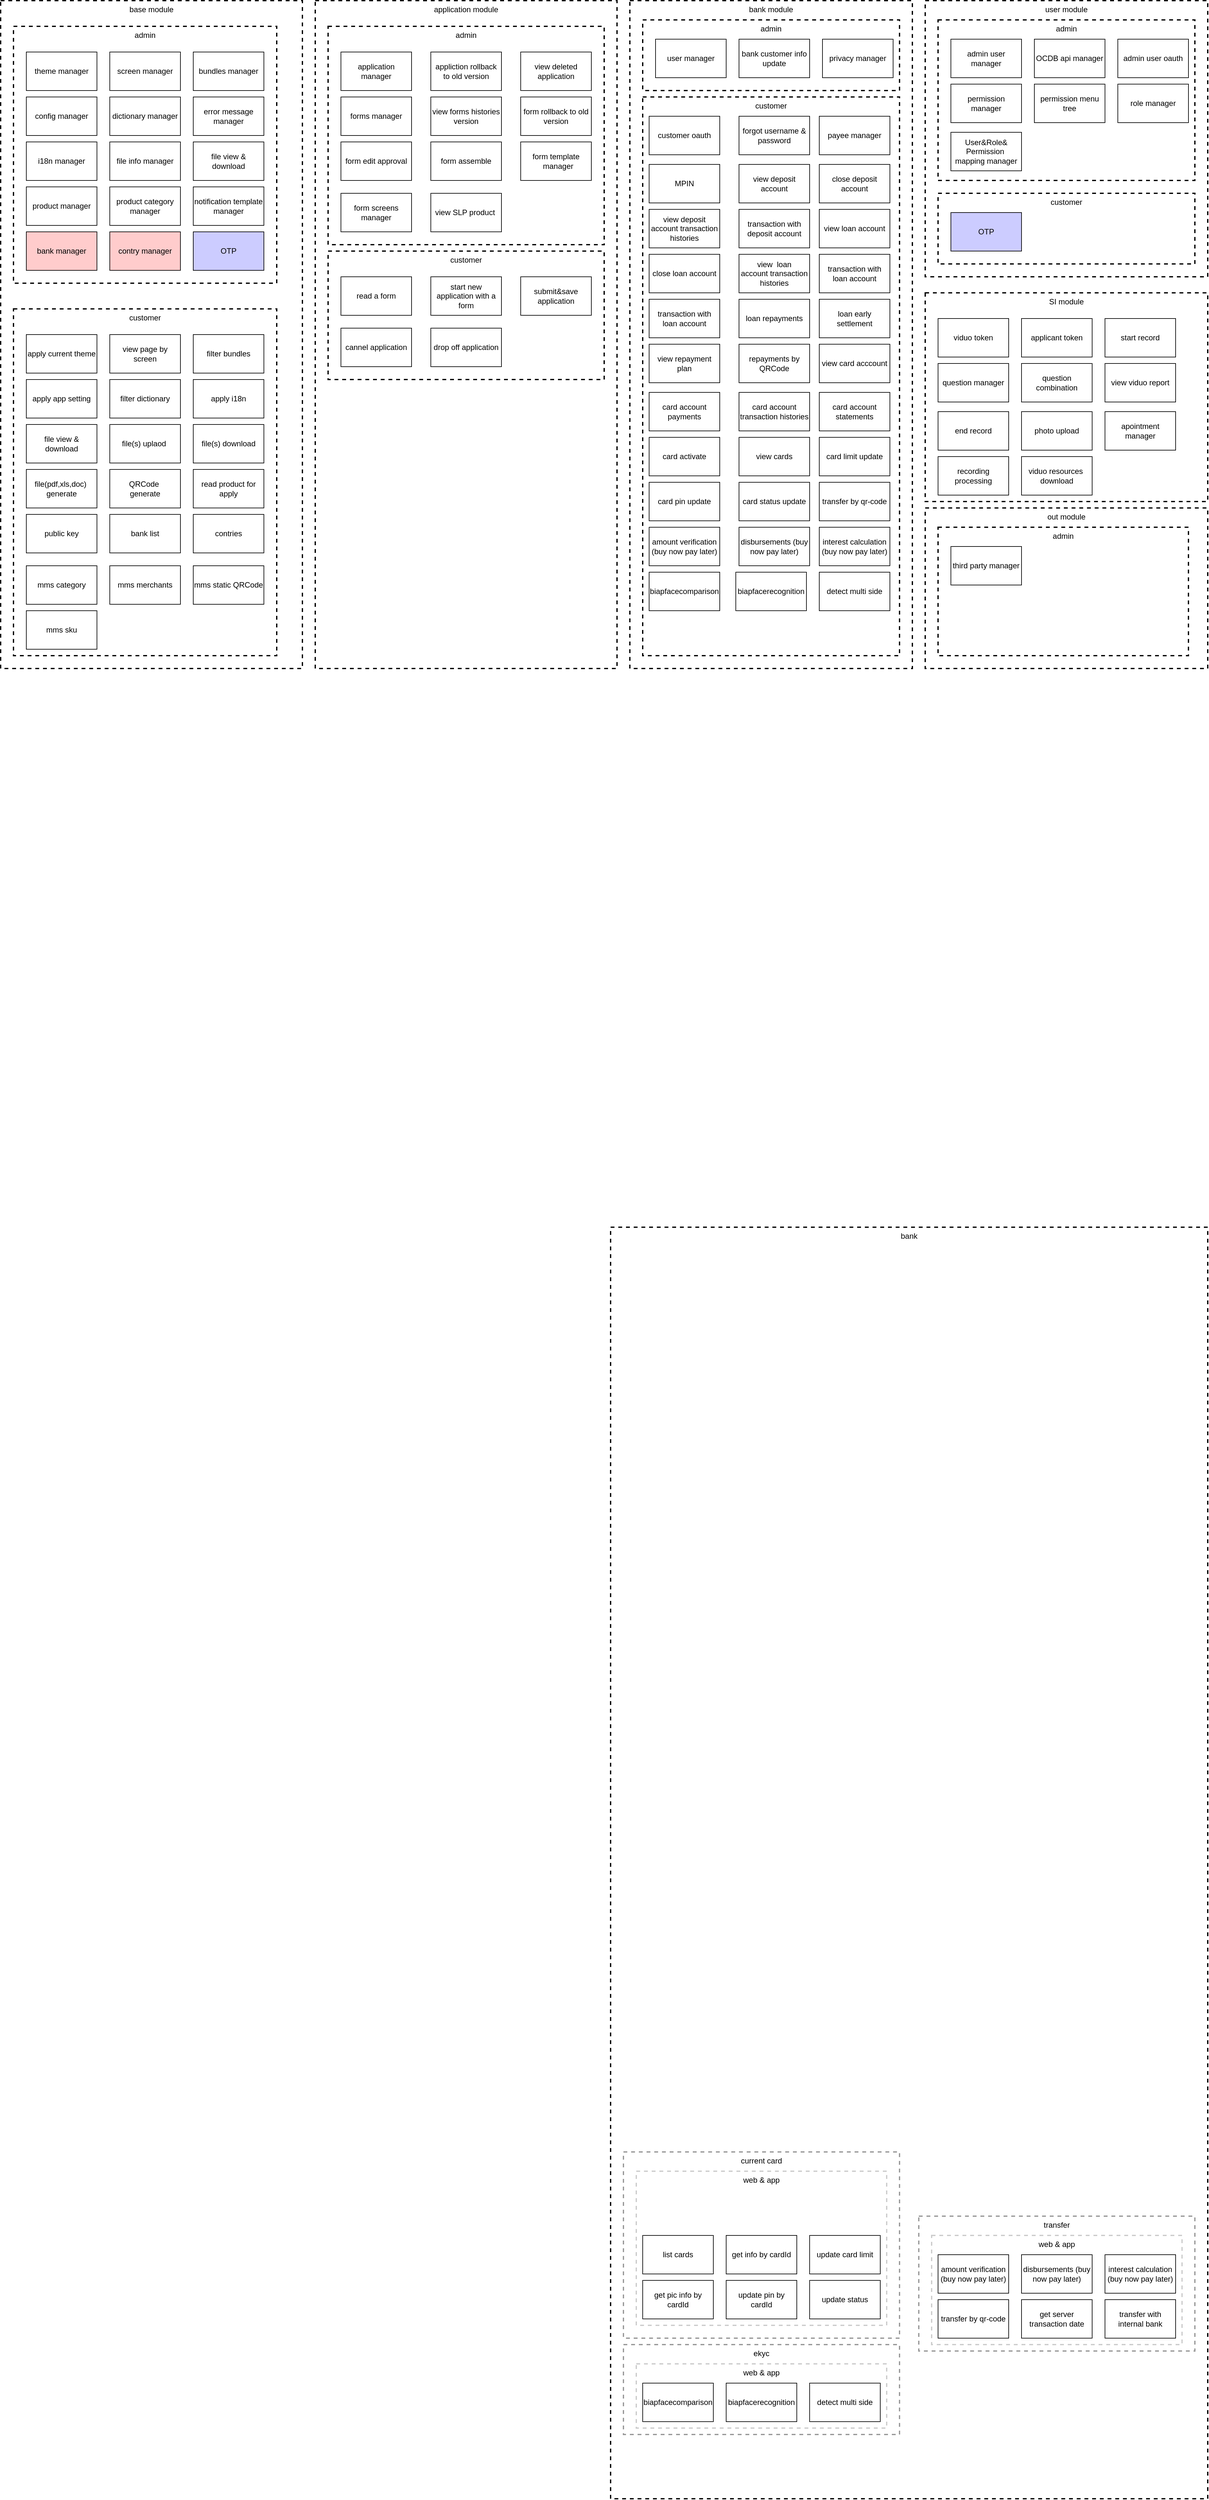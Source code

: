 <mxfile version="20.4.2" type="github">
  <diagram id="OInQUNuNO3AYRQuPPQoJ" name="第 1 页">
    <mxGraphModel dx="1793" dy="1853" grid="1" gridSize="10" guides="1" tooltips="1" connect="1" arrows="1" fold="1" page="1" pageScale="1" pageWidth="1100" pageHeight="850" math="0" shadow="0">
      <root>
        <mxCell id="0" />
        <mxCell id="1" parent="0" />
        <mxCell id="O0PW9jx7jIYoNXfm1WO1-255" value="&lt;span style=&quot;font-weight: 400;&quot;&gt;bank&lt;br&gt;&lt;/span&gt;" style="rounded=0;whiteSpace=wrap;html=1;dashed=1;strokeWidth=2;fillColor=none;verticalAlign=top;fontStyle=1" parent="1" vertex="1">
          <mxGeometry x="990" y="1080" width="930" height="1980" as="geometry" />
        </mxCell>
        <mxCell id="O0PW9jx7jIYoNXfm1WO1-474" value="&lt;span style=&quot;font-weight: 400;&quot;&gt;ekyc&lt;/span&gt;" style="rounded=0;whiteSpace=wrap;html=1;dashed=1;strokeWidth=2;fillColor=none;verticalAlign=top;fontStyle=1;opacity=40;" parent="1" vertex="1">
          <mxGeometry x="1010" y="2820" width="430" height="140" as="geometry" />
        </mxCell>
        <mxCell id="O0PW9jx7jIYoNXfm1WO1-475" value="&lt;span style=&quot;font-weight: 400;&quot;&gt;web &amp;amp; app&lt;/span&gt;" style="rounded=0;whiteSpace=wrap;html=1;dashed=1;strokeWidth=2;fillColor=none;verticalAlign=top;fontStyle=1;opacity=20;" parent="1" vertex="1">
          <mxGeometry x="1030" y="2850" width="390" height="100" as="geometry" />
        </mxCell>
        <mxCell id="O0PW9jx7jIYoNXfm1WO1-476" value="biapfacecomparison" style="rounded=0;whiteSpace=wrap;html=1;fontColor=#000000;fillColor=none;" parent="1" vertex="1">
          <mxGeometry x="1040" y="2880" width="110" height="60" as="geometry" />
        </mxCell>
        <mxCell id="O0PW9jx7jIYoNXfm1WO1-477" value="biapfacerecognition" style="rounded=0;whiteSpace=wrap;html=1;fontColor=#000000;fillColor=none;" parent="1" vertex="1">
          <mxGeometry x="1170" y="2880" width="110" height="60" as="geometry" />
        </mxCell>
        <mxCell id="O0PW9jx7jIYoNXfm1WO1-478" value="detect multi side" style="rounded=0;whiteSpace=wrap;html=1;fontColor=#000000;fillColor=none;" parent="1" vertex="1">
          <mxGeometry x="1300" y="2880" width="110" height="60" as="geometry" />
        </mxCell>
        <mxCell id="O0PW9jx7jIYoNXfm1WO1-481" value="&lt;span style=&quot;font-weight: 400;&quot;&gt;transfer&lt;/span&gt;" style="rounded=0;whiteSpace=wrap;html=1;dashed=1;strokeWidth=2;fillColor=none;verticalAlign=top;fontStyle=1;opacity=40;" parent="1" vertex="1">
          <mxGeometry x="1470" y="2620" width="430" height="210" as="geometry" />
        </mxCell>
        <mxCell id="O0PW9jx7jIYoNXfm1WO1-482" value="&lt;span style=&quot;font-weight: 400;&quot;&gt;web &amp;amp; app&lt;/span&gt;" style="rounded=0;whiteSpace=wrap;html=1;dashed=1;strokeWidth=2;fillColor=none;verticalAlign=top;fontStyle=1;opacity=20;" parent="1" vertex="1">
          <mxGeometry x="1490" y="2650" width="390" height="170" as="geometry" />
        </mxCell>
        <mxCell id="O0PW9jx7jIYoNXfm1WO1-483" value="amount verification (buy now pay later)" style="rounded=0;whiteSpace=wrap;html=1;fontColor=#000000;fillColor=none;" parent="1" vertex="1">
          <mxGeometry x="1500" y="2680" width="110" height="60" as="geometry" />
        </mxCell>
        <mxCell id="O0PW9jx7jIYoNXfm1WO1-484" value="disbursements (buy now pay later)" style="rounded=0;whiteSpace=wrap;html=1;fontColor=#000000;fillColor=none;" parent="1" vertex="1">
          <mxGeometry x="1630" y="2680" width="110" height="60" as="geometry" />
        </mxCell>
        <mxCell id="O0PW9jx7jIYoNXfm1WO1-485" value="interest calculation (buy now pay later)" style="rounded=0;whiteSpace=wrap;html=1;fontColor=#000000;fillColor=none;" parent="1" vertex="1">
          <mxGeometry x="1760" y="2680" width="110" height="60" as="geometry" />
        </mxCell>
        <mxCell id="O0PW9jx7jIYoNXfm1WO1-486" value="transfer by qr-code" style="rounded=0;whiteSpace=wrap;html=1;fontColor=#000000;fillColor=none;" parent="1" vertex="1">
          <mxGeometry x="1500" y="2750" width="110" height="60" as="geometry" />
        </mxCell>
        <mxCell id="O0PW9jx7jIYoNXfm1WO1-487" value="get server transaction date" style="rounded=0;whiteSpace=wrap;html=1;fontColor=#000000;fillColor=none;" parent="1" vertex="1">
          <mxGeometry x="1630" y="2750" width="110" height="60" as="geometry" />
        </mxCell>
        <mxCell id="O0PW9jx7jIYoNXfm1WO1-488" value="transfer with internal bank" style="rounded=0;whiteSpace=wrap;html=1;fontColor=#000000;fillColor=none;" parent="1" vertex="1">
          <mxGeometry x="1760" y="2750" width="110" height="60" as="geometry" />
        </mxCell>
        <mxCell id="O0PW9jx7jIYoNXfm1WO1-499" value="&lt;span style=&quot;font-weight: 400;&quot;&gt;current card&lt;/span&gt;" style="rounded=0;whiteSpace=wrap;html=1;dashed=1;strokeWidth=2;fillColor=none;verticalAlign=top;fontStyle=1;opacity=40;" parent="1" vertex="1">
          <mxGeometry x="1010" y="2520" width="430" height="290" as="geometry" />
        </mxCell>
        <mxCell id="O0PW9jx7jIYoNXfm1WO1-500" value="&lt;span style=&quot;font-weight: 400;&quot;&gt;web &amp;amp; app&lt;/span&gt;" style="rounded=0;whiteSpace=wrap;html=1;dashed=1;strokeWidth=2;fillColor=none;verticalAlign=top;fontStyle=1;opacity=20;" parent="1" vertex="1">
          <mxGeometry x="1030" y="2550" width="390" height="240" as="geometry" />
        </mxCell>
        <mxCell id="O0PW9jx7jIYoNXfm1WO1-504" value="list cards" style="rounded=0;whiteSpace=wrap;html=1;fontColor=#000000;fillColor=none;" parent="1" vertex="1">
          <mxGeometry x="1040" y="2650" width="110" height="60" as="geometry" />
        </mxCell>
        <mxCell id="O0PW9jx7jIYoNXfm1WO1-505" value="get info by cardId" style="rounded=0;whiteSpace=wrap;html=1;fontColor=#000000;fillColor=none;" parent="1" vertex="1">
          <mxGeometry x="1170" y="2650" width="110" height="60" as="geometry" />
        </mxCell>
        <mxCell id="O0PW9jx7jIYoNXfm1WO1-506" value="update card limit" style="rounded=0;whiteSpace=wrap;html=1;fontColor=#000000;fillColor=none;" parent="1" vertex="1">
          <mxGeometry x="1300" y="2650" width="110" height="60" as="geometry" />
        </mxCell>
        <mxCell id="O0PW9jx7jIYoNXfm1WO1-507" value="get pic info by cardId" style="rounded=0;whiteSpace=wrap;html=1;fontColor=#000000;fillColor=none;" parent="1" vertex="1">
          <mxGeometry x="1040" y="2720" width="110" height="60" as="geometry" />
        </mxCell>
        <mxCell id="O0PW9jx7jIYoNXfm1WO1-508" value="update pin by cardId" style="rounded=0;whiteSpace=wrap;html=1;fontColor=#000000;fillColor=none;" parent="1" vertex="1">
          <mxGeometry x="1170" y="2720" width="110" height="60" as="geometry" />
        </mxCell>
        <mxCell id="O0PW9jx7jIYoNXfm1WO1-509" value="update status" style="rounded=0;whiteSpace=wrap;html=1;fontColor=#000000;fillColor=none;" parent="1" vertex="1">
          <mxGeometry x="1300" y="2720" width="110" height="60" as="geometry" />
        </mxCell>
        <mxCell id="ppl4AUfpNEPx4JlbEjYc-67" value="&lt;span style=&quot;font-weight: 400;&quot;&gt;application&amp;nbsp;module&lt;/span&gt;" style="rounded=0;whiteSpace=wrap;html=1;dashed=1;strokeWidth=2;fillColor=none;verticalAlign=top;fontStyle=1" parent="1" vertex="1">
          <mxGeometry x="530" y="-830" width="470" height="1040" as="geometry" />
        </mxCell>
        <mxCell id="ppl4AUfpNEPx4JlbEjYc-68" value="&lt;span style=&quot;font-weight: 400;&quot;&gt;admin&lt;/span&gt;" style="rounded=0;whiteSpace=wrap;html=1;dashed=1;strokeWidth=2;fillColor=none;verticalAlign=top;fontStyle=1" parent="1" vertex="1">
          <mxGeometry x="550" y="-790" width="430" height="340" as="geometry" />
        </mxCell>
        <mxCell id="ppl4AUfpNEPx4JlbEjYc-69" value="&lt;span style=&quot;font-weight: 400;&quot;&gt;customer&lt;/span&gt;" style="rounded=0;whiteSpace=wrap;html=1;dashed=1;strokeWidth=2;fillColor=none;verticalAlign=top;fontStyle=1" parent="1" vertex="1">
          <mxGeometry x="550" y="-440" width="430" height="200" as="geometry" />
        </mxCell>
        <mxCell id="ppl4AUfpNEPx4JlbEjYc-70" value="application manager" style="rounded=0;whiteSpace=wrap;html=1;fontColor=#000000;fillColor=none;" parent="1" vertex="1">
          <mxGeometry x="570" y="-750" width="110" height="60" as="geometry" />
        </mxCell>
        <mxCell id="ppl4AUfpNEPx4JlbEjYc-71" value="appliction rollback to old version" style="rounded=0;whiteSpace=wrap;html=1;fontColor=#000000;fillColor=none;" parent="1" vertex="1">
          <mxGeometry x="710" y="-750" width="110" height="60" as="geometry" />
        </mxCell>
        <mxCell id="ppl4AUfpNEPx4JlbEjYc-72" value="view deleted application" style="rounded=0;whiteSpace=wrap;html=1;fontColor=#000000;fillColor=none;" parent="1" vertex="1">
          <mxGeometry x="850" y="-750" width="110" height="60" as="geometry" />
        </mxCell>
        <mxCell id="mvXVn2V-p39kU3JAdQ17-1" value="start new application with a form" style="rounded=0;whiteSpace=wrap;html=1;fontColor=#000000;fillColor=none;" parent="1" vertex="1">
          <mxGeometry x="710" y="-400" width="110" height="60" as="geometry" />
        </mxCell>
        <mxCell id="mvXVn2V-p39kU3JAdQ17-2" value="drop off application" style="rounded=0;whiteSpace=wrap;html=1;fontColor=#000000;fillColor=none;" parent="1" vertex="1">
          <mxGeometry x="710" y="-320" width="110" height="60" as="geometry" />
        </mxCell>
        <mxCell id="mvXVn2V-p39kU3JAdQ17-3" value="cannel application" style="rounded=0;whiteSpace=wrap;html=1;fontColor=#000000;fillColor=none;" parent="1" vertex="1">
          <mxGeometry x="570" y="-320" width="110" height="60" as="geometry" />
        </mxCell>
        <mxCell id="mvXVn2V-p39kU3JAdQ17-6" value="submit&amp;amp;save application" style="rounded=0;whiteSpace=wrap;html=1;fontColor=#000000;fillColor=none;" parent="1" vertex="1">
          <mxGeometry x="850" y="-400" width="110" height="60" as="geometry" />
        </mxCell>
        <mxCell id="mvXVn2V-p39kU3JAdQ17-7" value="forms manager" style="rounded=0;whiteSpace=wrap;html=1;fontColor=#000000;fillColor=none;" parent="1" vertex="1">
          <mxGeometry x="570" y="-680" width="110" height="60" as="geometry" />
        </mxCell>
        <mxCell id="mvXVn2V-p39kU3JAdQ17-8" value="view forms histories version" style="rounded=0;whiteSpace=wrap;html=1;fontColor=#000000;fillColor=none;" parent="1" vertex="1">
          <mxGeometry x="710" y="-680" width="110" height="60" as="geometry" />
        </mxCell>
        <mxCell id="mvXVn2V-p39kU3JAdQ17-9" value="form assemble" style="rounded=0;whiteSpace=wrap;html=1;fontColor=#000000;fillColor=none;" parent="1" vertex="1">
          <mxGeometry x="710" y="-610" width="110" height="60" as="geometry" />
        </mxCell>
        <mxCell id="mvXVn2V-p39kU3JAdQ17-10" value="form e&lt;span style=&quot;background-color: initial;&quot;&gt;dit approval&lt;br&gt;&lt;/span&gt;" style="rounded=0;whiteSpace=wrap;html=1;fontColor=#000000;fillColor=none;" parent="1" vertex="1">
          <mxGeometry x="570" y="-610" width="110" height="60" as="geometry" />
        </mxCell>
        <mxCell id="mvXVn2V-p39kU3JAdQ17-11" value="form rollback to old version" style="rounded=0;whiteSpace=wrap;html=1;fontColor=#000000;fillColor=none;" parent="1" vertex="1">
          <mxGeometry x="850" y="-680" width="110" height="60" as="geometry" />
        </mxCell>
        <mxCell id="mvXVn2V-p39kU3JAdQ17-12" value="form template&lt;br&gt;&amp;nbsp; manager" style="rounded=0;whiteSpace=wrap;html=1;fontColor=#000000;fillColor=none;" parent="1" vertex="1">
          <mxGeometry x="850" y="-610" width="110" height="60" as="geometry" />
        </mxCell>
        <mxCell id="mvXVn2V-p39kU3JAdQ17-13" value="form screens manager" style="rounded=0;whiteSpace=wrap;html=1;fontColor=#000000;fillColor=none;" parent="1" vertex="1">
          <mxGeometry x="570" y="-530" width="110" height="60" as="geometry" />
        </mxCell>
        <mxCell id="mvXVn2V-p39kU3JAdQ17-14" value="view SLP product&amp;nbsp;" style="rounded=0;whiteSpace=wrap;html=1;fontColor=#000000;fillColor=none;" parent="1" vertex="1">
          <mxGeometry x="710" y="-530" width="110" height="60" as="geometry" />
        </mxCell>
        <mxCell id="mvXVn2V-p39kU3JAdQ17-15" value="read a form" style="rounded=0;whiteSpace=wrap;html=1;fontColor=#000000;fillColor=none;" parent="1" vertex="1">
          <mxGeometry x="570" y="-400" width="110" height="60" as="geometry" />
        </mxCell>
        <mxCell id="mvXVn2V-p39kU3JAdQ17-17" value="&lt;span style=&quot;font-weight: 400;&quot;&gt;base module&lt;/span&gt;" style="rounded=0;whiteSpace=wrap;html=1;dashed=1;strokeWidth=2;fillColor=none;verticalAlign=top;fontStyle=1" parent="1" vertex="1">
          <mxGeometry x="40" y="-830" width="470" height="1040" as="geometry" />
        </mxCell>
        <mxCell id="mvXVn2V-p39kU3JAdQ17-18" value="&lt;span style=&quot;font-weight: 400;&quot;&gt;admin&lt;/span&gt;" style="rounded=0;whiteSpace=wrap;html=1;dashed=1;strokeWidth=2;fillColor=none;verticalAlign=top;fontStyle=1" parent="1" vertex="1">
          <mxGeometry x="60" y="-790" width="410" height="400" as="geometry" />
        </mxCell>
        <mxCell id="mvXVn2V-p39kU3JAdQ17-24" value="&lt;span style=&quot;font-weight: 400;&quot;&gt;customer&lt;/span&gt;" style="rounded=0;whiteSpace=wrap;html=1;dashed=1;strokeWidth=2;fillColor=none;verticalAlign=top;fontStyle=1" parent="1" vertex="1">
          <mxGeometry x="60" y="-350" width="410" height="540" as="geometry" />
        </mxCell>
        <mxCell id="mvXVn2V-p39kU3JAdQ17-20" value="mms category" style="rounded=0;whiteSpace=wrap;html=1;fontColor=#000000;fillColor=none;" parent="1" vertex="1">
          <mxGeometry x="80" y="50" width="110" height="60" as="geometry" />
        </mxCell>
        <mxCell id="mvXVn2V-p39kU3JAdQ17-21" value="mms&amp;nbsp;merchants" style="rounded=0;whiteSpace=wrap;html=1;fontColor=#000000;fillColor=none;" parent="1" vertex="1">
          <mxGeometry x="210" y="50" width="110" height="60" as="geometry" />
        </mxCell>
        <mxCell id="mvXVn2V-p39kU3JAdQ17-22" value="mms&amp;nbsp;static QRCode" style="rounded=0;whiteSpace=wrap;html=1;fontColor=#000000;fillColor=none;" parent="1" vertex="1">
          <mxGeometry x="340" y="50" width="110" height="60" as="geometry" />
        </mxCell>
        <mxCell id="mvXVn2V-p39kU3JAdQ17-23" value="mms&amp;nbsp;sku" style="rounded=0;whiteSpace=wrap;html=1;fontColor=#000000;fillColor=none;" parent="1" vertex="1">
          <mxGeometry x="80" y="120" width="110" height="60" as="geometry" />
        </mxCell>
        <mxCell id="mvXVn2V-p39kU3JAdQ17-26" value="theme manager" style="rounded=0;whiteSpace=wrap;html=1;fontColor=#000000;fillColor=none;" parent="1" vertex="1">
          <mxGeometry x="80" y="-750" width="110" height="60" as="geometry" />
        </mxCell>
        <mxCell id="mvXVn2V-p39kU3JAdQ17-27" value="screen manager" style="rounded=0;whiteSpace=wrap;html=1;fontColor=#000000;fillColor=none;" parent="1" vertex="1">
          <mxGeometry x="210" y="-750" width="110" height="60" as="geometry" />
        </mxCell>
        <mxCell id="mvXVn2V-p39kU3JAdQ17-28" value="bundles&amp;nbsp;manager" style="rounded=0;whiteSpace=wrap;html=1;fontColor=#000000;fillColor=none;" parent="1" vertex="1">
          <mxGeometry x="340" y="-750" width="110" height="60" as="geometry" />
        </mxCell>
        <mxCell id="mvXVn2V-p39kU3JAdQ17-29" value="error message manager" style="rounded=0;whiteSpace=wrap;html=1;fontColor=#000000;fillColor=none;" parent="1" vertex="1">
          <mxGeometry x="340" y="-680" width="110" height="60" as="geometry" />
        </mxCell>
        <mxCell id="mvXVn2V-p39kU3JAdQ17-30" value="config manager" style="rounded=0;whiteSpace=wrap;html=1;fontColor=#000000;fillColor=none;" parent="1" vertex="1">
          <mxGeometry x="80" y="-680" width="110" height="60" as="geometry" />
        </mxCell>
        <mxCell id="mvXVn2V-p39kU3JAdQ17-31" value="dictionary manager" style="rounded=0;whiteSpace=wrap;html=1;fontColor=#000000;fillColor=none;" parent="1" vertex="1">
          <mxGeometry x="210" y="-680" width="110" height="60" as="geometry" />
        </mxCell>
        <mxCell id="mvXVn2V-p39kU3JAdQ17-32" value="i18n manager" style="rounded=0;whiteSpace=wrap;html=1;fontColor=#000000;fillColor=none;" parent="1" vertex="1">
          <mxGeometry x="80" y="-610" width="110" height="60" as="geometry" />
        </mxCell>
        <mxCell id="mvXVn2V-p39kU3JAdQ17-33" value="file&amp;nbsp;info manager" style="rounded=0;whiteSpace=wrap;html=1;fontColor=#000000;fillColor=none;" parent="1" vertex="1">
          <mxGeometry x="210" y="-610" width="110" height="60" as="geometry" />
        </mxCell>
        <mxCell id="mvXVn2V-p39kU3JAdQ17-34" value="file view &amp;amp; download" style="rounded=0;whiteSpace=wrap;html=1;fontColor=#000000;fillColor=none;" parent="1" vertex="1">
          <mxGeometry x="340" y="-610" width="110" height="60" as="geometry" />
        </mxCell>
        <mxCell id="mvXVn2V-p39kU3JAdQ17-35" value="product manager" style="rounded=0;whiteSpace=wrap;html=1;fontColor=#000000;fillColor=none;" parent="1" vertex="1">
          <mxGeometry x="80" y="-540" width="110" height="60" as="geometry" />
        </mxCell>
        <mxCell id="mvXVn2V-p39kU3JAdQ17-36" value="product category manager" style="rounded=0;whiteSpace=wrap;html=1;fontColor=#000000;fillColor=none;" parent="1" vertex="1">
          <mxGeometry x="210" y="-540" width="110" height="60" as="geometry" />
        </mxCell>
        <mxCell id="mvXVn2V-p39kU3JAdQ17-37" value="notification template manager" style="rounded=0;whiteSpace=wrap;html=1;fontColor=#000000;fillColor=none;" parent="1" vertex="1">
          <mxGeometry x="340" y="-540" width="110" height="60" as="geometry" />
        </mxCell>
        <mxCell id="mvXVn2V-p39kU3JAdQ17-38" value="apply current theme" style="rounded=0;whiteSpace=wrap;html=1;fontColor=#000000;fillColor=none;" parent="1" vertex="1">
          <mxGeometry x="80" y="-310" width="110" height="60" as="geometry" />
        </mxCell>
        <mxCell id="mvXVn2V-p39kU3JAdQ17-39" value="view page by screen" style="rounded=0;whiteSpace=wrap;html=1;fontColor=#000000;fillColor=none;" parent="1" vertex="1">
          <mxGeometry x="210" y="-310" width="110" height="60" as="geometry" />
        </mxCell>
        <mxCell id="mvXVn2V-p39kU3JAdQ17-41" value="filter bundles" style="rounded=0;whiteSpace=wrap;html=1;fontColor=#000000;fillColor=none;" parent="1" vertex="1">
          <mxGeometry x="340" y="-310" width="110" height="60" as="geometry" />
        </mxCell>
        <mxCell id="mvXVn2V-p39kU3JAdQ17-42" value="apply app setting" style="rounded=0;whiteSpace=wrap;html=1;fontColor=#000000;fillColor=none;" parent="1" vertex="1">
          <mxGeometry x="80" y="-240" width="110" height="60" as="geometry" />
        </mxCell>
        <mxCell id="mvXVn2V-p39kU3JAdQ17-43" value="filter dictionary" style="rounded=0;whiteSpace=wrap;html=1;fontColor=#000000;fillColor=none;" parent="1" vertex="1">
          <mxGeometry x="210" y="-240" width="110" height="60" as="geometry" />
        </mxCell>
        <mxCell id="mvXVn2V-p39kU3JAdQ17-46" value="file view &amp;amp; download" style="rounded=0;whiteSpace=wrap;html=1;fontColor=#000000;fillColor=none;" parent="1" vertex="1">
          <mxGeometry x="80" y="-170" width="110" height="60" as="geometry" />
        </mxCell>
        <mxCell id="mvXVn2V-p39kU3JAdQ17-47" value="apply i18n" style="rounded=0;whiteSpace=wrap;html=1;fontColor=#000000;fillColor=none;" parent="1" vertex="1">
          <mxGeometry x="340" y="-240" width="110" height="60" as="geometry" />
        </mxCell>
        <mxCell id="mvXVn2V-p39kU3JAdQ17-48" value="file(s) uplaod&amp;nbsp;" style="rounded=0;whiteSpace=wrap;html=1;fontColor=#000000;fillColor=none;" parent="1" vertex="1">
          <mxGeometry x="210" y="-170" width="110" height="60" as="geometry" />
        </mxCell>
        <mxCell id="mvXVn2V-p39kU3JAdQ17-49" value="file(s) download" style="rounded=0;whiteSpace=wrap;html=1;fontColor=#000000;fillColor=none;" parent="1" vertex="1">
          <mxGeometry x="340" y="-170" width="110" height="60" as="geometry" />
        </mxCell>
        <mxCell id="mvXVn2V-p39kU3JAdQ17-51" value="file(pdf,xls,doc)&amp;nbsp;&lt;div&gt;generate&lt;/div&gt;" style="rounded=0;whiteSpace=wrap;html=1;fontColor=#000000;fillColor=none;" parent="1" vertex="1">
          <mxGeometry x="80" y="-100" width="110" height="60" as="geometry" />
        </mxCell>
        <mxCell id="mvXVn2V-p39kU3JAdQ17-53" value="QRCode&amp;nbsp;&lt;div&gt;generate&lt;/div&gt;" style="rounded=0;whiteSpace=wrap;html=1;fontColor=#000000;fillColor=none;" parent="1" vertex="1">
          <mxGeometry x="210" y="-100" width="110" height="60" as="geometry" />
        </mxCell>
        <mxCell id="mvXVn2V-p39kU3JAdQ17-54" value="read product&amp;nbsp;for apply" style="rounded=0;whiteSpace=wrap;html=1;fontColor=#000000;fillColor=none;" parent="1" vertex="1">
          <mxGeometry x="340" y="-100" width="110" height="60" as="geometry" />
        </mxCell>
        <mxCell id="mvXVn2V-p39kU3JAdQ17-56" value="public key" style="rounded=0;whiteSpace=wrap;html=1;fontColor=#000000;fillColor=none;" parent="1" vertex="1">
          <mxGeometry x="80" y="-30" width="110" height="60" as="geometry" />
        </mxCell>
        <mxCell id="mvXVn2V-p39kU3JAdQ17-57" value="bank list" style="rounded=0;whiteSpace=wrap;html=1;fontColor=#000000;fillColor=none;" parent="1" vertex="1">
          <mxGeometry x="210" y="-30" width="110" height="60" as="geometry" />
        </mxCell>
        <mxCell id="mvXVn2V-p39kU3JAdQ17-58" value="&lt;span style=&quot;font-weight: 400;&quot;&gt;bank module&lt;/span&gt;" style="rounded=0;whiteSpace=wrap;html=1;dashed=1;strokeWidth=2;fillColor=none;verticalAlign=top;fontStyle=1" parent="1" vertex="1">
          <mxGeometry x="1020" y="-830" width="440" height="1040" as="geometry" />
        </mxCell>
        <mxCell id="mvXVn2V-p39kU3JAdQ17-59" value="&lt;span style=&quot;font-weight: 400;&quot;&gt;admin&lt;/span&gt;" style="rounded=0;whiteSpace=wrap;html=1;dashed=1;strokeWidth=2;fillColor=none;verticalAlign=top;fontStyle=1" parent="1" vertex="1">
          <mxGeometry x="1040" y="-800" width="400" height="110" as="geometry" />
        </mxCell>
        <mxCell id="mvXVn2V-p39kU3JAdQ17-60" value="&lt;span style=&quot;font-weight: 400;&quot;&gt;customer&lt;/span&gt;" style="rounded=0;whiteSpace=wrap;html=1;dashed=1;strokeWidth=2;fillColor=none;verticalAlign=top;fontStyle=1" parent="1" vertex="1">
          <mxGeometry x="1040" y="-680" width="400" height="870" as="geometry" />
        </mxCell>
        <mxCell id="mvXVn2V-p39kU3JAdQ17-62" value="user manager" style="rounded=0;whiteSpace=wrap;html=1;fontColor=#000000;fillColor=none;" parent="1" vertex="1">
          <mxGeometry x="1060" y="-770" width="110" height="60" as="geometry" />
        </mxCell>
        <mxCell id="mvXVn2V-p39kU3JAdQ17-63" value="privacy manager" style="rounded=0;whiteSpace=wrap;html=1;fontColor=#000000;fillColor=none;" parent="1" vertex="1">
          <mxGeometry x="1320" y="-770" width="110" height="60" as="geometry" />
        </mxCell>
        <mxCell id="mvXVn2V-p39kU3JAdQ17-65" value="contries" style="rounded=0;whiteSpace=wrap;html=1;fontColor=#000000;fillColor=none;" parent="1" vertex="1">
          <mxGeometry x="340" y="-30" width="110" height="60" as="geometry" />
        </mxCell>
        <mxCell id="mvXVn2V-p39kU3JAdQ17-66" value="bank customer info update" style="rounded=0;whiteSpace=wrap;html=1;fontColor=#000000;fillColor=none;" parent="1" vertex="1">
          <mxGeometry x="1190" y="-770" width="110" height="60" as="geometry" />
        </mxCell>
        <mxCell id="mvXVn2V-p39kU3JAdQ17-67" value="customer oauth" style="rounded=0;whiteSpace=wrap;html=1;fontColor=#000000;fillColor=none;" parent="1" vertex="1">
          <mxGeometry x="1050" y="-650" width="110" height="60" as="geometry" />
        </mxCell>
        <mxCell id="mvXVn2V-p39kU3JAdQ17-68" value="forgot username &amp;amp; password" style="rounded=0;whiteSpace=wrap;html=1;fontColor=#000000;fillColor=none;" parent="1" vertex="1">
          <mxGeometry x="1190" y="-650" width="110" height="60" as="geometry" />
        </mxCell>
        <mxCell id="mvXVn2V-p39kU3JAdQ17-69" value="payee manager" style="rounded=0;whiteSpace=wrap;html=1;fontColor=#000000;fillColor=none;" parent="1" vertex="1">
          <mxGeometry x="1315" y="-650" width="110" height="60" as="geometry" />
        </mxCell>
        <mxCell id="mvXVn2V-p39kU3JAdQ17-70" value="MPIN" style="rounded=0;whiteSpace=wrap;html=1;fontColor=#000000;fillColor=none;" parent="1" vertex="1">
          <mxGeometry x="1050" y="-575" width="110" height="60" as="geometry" />
        </mxCell>
        <mxCell id="mvXVn2V-p39kU3JAdQ17-72" value="view deposit account" style="rounded=0;whiteSpace=wrap;html=1;fontColor=#000000;fillColor=none;" parent="1" vertex="1">
          <mxGeometry x="1190" y="-575" width="110" height="60" as="geometry" />
        </mxCell>
        <mxCell id="mvXVn2V-p39kU3JAdQ17-73" value="close deposit account" style="rounded=0;whiteSpace=wrap;html=1;fontColor=#000000;fillColor=none;" parent="1" vertex="1">
          <mxGeometry x="1315" y="-575" width="110" height="60" as="geometry" />
        </mxCell>
        <mxCell id="mvXVn2V-p39kU3JAdQ17-76" value="view deposit account&amp;nbsp;transaction histories" style="rounded=0;whiteSpace=wrap;html=1;fontColor=#000000;fillColor=none;" parent="1" vertex="1">
          <mxGeometry x="1050" y="-505" width="110" height="60" as="geometry" />
        </mxCell>
        <mxCell id="mvXVn2V-p39kU3JAdQ17-77" value="transaction with deposit account" style="rounded=0;whiteSpace=wrap;html=1;fontColor=#000000;fillColor=none;" parent="1" vertex="1">
          <mxGeometry x="1190" y="-505" width="110" height="60" as="geometry" />
        </mxCell>
        <mxCell id="mvXVn2V-p39kU3JAdQ17-79" value="view loan account" style="rounded=0;whiteSpace=wrap;html=1;fontColor=#000000;fillColor=none;" parent="1" vertex="1">
          <mxGeometry x="1315" y="-505" width="110" height="60" as="geometry" />
        </mxCell>
        <mxCell id="mvXVn2V-p39kU3JAdQ17-80" value="close loan account" style="rounded=0;whiteSpace=wrap;html=1;fontColor=#000000;fillColor=none;" parent="1" vertex="1">
          <mxGeometry x="1050" y="-435" width="110" height="60" as="geometry" />
        </mxCell>
        <mxCell id="mvXVn2V-p39kU3JAdQ17-81" value="view&amp;nbsp; loan account&amp;nbsp;transaction histories" style="rounded=0;whiteSpace=wrap;html=1;fontColor=#000000;fillColor=none;" parent="1" vertex="1">
          <mxGeometry x="1190" y="-435" width="110" height="60" as="geometry" />
        </mxCell>
        <mxCell id="mvXVn2V-p39kU3JAdQ17-82" value="transaction with loan account" style="rounded=0;whiteSpace=wrap;html=1;fontColor=#000000;fillColor=none;" parent="1" vertex="1">
          <mxGeometry x="1315" y="-435" width="110" height="60" as="geometry" />
        </mxCell>
        <mxCell id="mvXVn2V-p39kU3JAdQ17-83" value="transaction with loan account" style="rounded=0;whiteSpace=wrap;html=1;fontColor=#000000;fillColor=none;" parent="1" vertex="1">
          <mxGeometry x="1050" y="-365" width="110" height="60" as="geometry" />
        </mxCell>
        <mxCell id="mvXVn2V-p39kU3JAdQ17-84" value="loan repayments" style="rounded=0;whiteSpace=wrap;html=1;fontColor=#000000;fillColor=none;" parent="1" vertex="1">
          <mxGeometry x="1190" y="-365" width="110" height="60" as="geometry" />
        </mxCell>
        <mxCell id="mvXVn2V-p39kU3JAdQ17-85" value="loan&amp;nbsp;early settlement" style="rounded=0;whiteSpace=wrap;html=1;fontColor=#000000;fillColor=none;" parent="1" vertex="1">
          <mxGeometry x="1315" y="-365" width="110" height="60" as="geometry" />
        </mxCell>
        <mxCell id="mvXVn2V-p39kU3JAdQ17-87" value="view repayment plan" style="rounded=0;whiteSpace=wrap;html=1;fontColor=#000000;fillColor=none;" parent="1" vertex="1">
          <mxGeometry x="1050" y="-295" width="110" height="60" as="geometry" />
        </mxCell>
        <mxCell id="mvXVn2V-p39kU3JAdQ17-90" value="repayments by QRCode" style="rounded=0;whiteSpace=wrap;html=1;fontColor=#000000;fillColor=none;" parent="1" vertex="1">
          <mxGeometry x="1190" y="-295" width="110" height="60" as="geometry" />
        </mxCell>
        <mxCell id="mvXVn2V-p39kU3JAdQ17-91" value="view card acccount" style="rounded=0;whiteSpace=wrap;html=1;fontColor=#000000;fillColor=none;" parent="1" vertex="1">
          <mxGeometry x="1315" y="-295" width="110" height="60" as="geometry" />
        </mxCell>
        <mxCell id="mvXVn2V-p39kU3JAdQ17-92" value="card account payments" style="rounded=0;whiteSpace=wrap;html=1;fontColor=#000000;fillColor=none;" parent="1" vertex="1">
          <mxGeometry x="1050" y="-220" width="110" height="60" as="geometry" />
        </mxCell>
        <mxCell id="mvXVn2V-p39kU3JAdQ17-93" value="card account transaction histories" style="rounded=0;whiteSpace=wrap;html=1;fontColor=#000000;fillColor=none;" parent="1" vertex="1">
          <mxGeometry x="1190" y="-220" width="110" height="60" as="geometry" />
        </mxCell>
        <mxCell id="mvXVn2V-p39kU3JAdQ17-94" value="card account statements" style="rounded=0;whiteSpace=wrap;html=1;fontColor=#000000;fillColor=none;" parent="1" vertex="1">
          <mxGeometry x="1315" y="-220" width="110" height="60" as="geometry" />
        </mxCell>
        <mxCell id="mvXVn2V-p39kU3JAdQ17-95" value="card activate" style="rounded=0;whiteSpace=wrap;html=1;fontColor=#000000;fillColor=none;" parent="1" vertex="1">
          <mxGeometry x="1050" y="-150" width="110" height="60" as="geometry" />
        </mxCell>
        <mxCell id="mvXVn2V-p39kU3JAdQ17-96" value="view cards" style="rounded=0;whiteSpace=wrap;html=1;fontColor=#000000;fillColor=none;" parent="1" vertex="1">
          <mxGeometry x="1190" y="-150" width="110" height="60" as="geometry" />
        </mxCell>
        <mxCell id="mvXVn2V-p39kU3JAdQ17-98" value="card limit update" style="rounded=0;whiteSpace=wrap;html=1;fontColor=#000000;fillColor=none;" parent="1" vertex="1">
          <mxGeometry x="1315" y="-150" width="110" height="60" as="geometry" />
        </mxCell>
        <mxCell id="mvXVn2V-p39kU3JAdQ17-100" value="card pin update" style="rounded=0;whiteSpace=wrap;html=1;fontColor=#000000;fillColor=none;" parent="1" vertex="1">
          <mxGeometry x="1050" y="-80" width="110" height="60" as="geometry" />
        </mxCell>
        <mxCell id="mvXVn2V-p39kU3JAdQ17-101" value="card status update" style="rounded=0;whiteSpace=wrap;html=1;fontColor=#000000;fillColor=none;" parent="1" vertex="1">
          <mxGeometry x="1190" y="-80" width="110" height="60" as="geometry" />
        </mxCell>
        <mxCell id="mvXVn2V-p39kU3JAdQ17-102" value="transfer by qr-code" style="rounded=0;whiteSpace=wrap;html=1;fontColor=#000000;fillColor=none;" parent="1" vertex="1">
          <mxGeometry x="1315" y="-80" width="110" height="60" as="geometry" />
        </mxCell>
        <mxCell id="mvXVn2V-p39kU3JAdQ17-103" value="amount verification (buy now pay later)" style="rounded=0;whiteSpace=wrap;html=1;fontColor=#000000;fillColor=none;" parent="1" vertex="1">
          <mxGeometry x="1050" y="-10" width="110" height="60" as="geometry" />
        </mxCell>
        <mxCell id="mvXVn2V-p39kU3JAdQ17-104" value="disbursements (buy now pay later)" style="rounded=0;whiteSpace=wrap;html=1;fontColor=#000000;fillColor=none;" parent="1" vertex="1">
          <mxGeometry x="1190" y="-10" width="110" height="60" as="geometry" />
        </mxCell>
        <mxCell id="mvXVn2V-p39kU3JAdQ17-105" value="interest calculation (buy now pay later)" style="rounded=0;whiteSpace=wrap;html=1;fontColor=#000000;fillColor=none;" parent="1" vertex="1">
          <mxGeometry x="1315" y="-10" width="110" height="60" as="geometry" />
        </mxCell>
        <mxCell id="mvXVn2V-p39kU3JAdQ17-106" value="biapfacecomparison" style="rounded=0;whiteSpace=wrap;html=1;fontColor=#000000;fillColor=none;" parent="1" vertex="1">
          <mxGeometry x="1050" y="60" width="110" height="60" as="geometry" />
        </mxCell>
        <mxCell id="mvXVn2V-p39kU3JAdQ17-107" value="biapfacerecognition" style="rounded=0;whiteSpace=wrap;html=1;fontColor=#000000;fillColor=none;" parent="1" vertex="1">
          <mxGeometry x="1185" y="60" width="110" height="60" as="geometry" />
        </mxCell>
        <mxCell id="mvXVn2V-p39kU3JAdQ17-108" value="detect multi side" style="rounded=0;whiteSpace=wrap;html=1;fontColor=#000000;fillColor=none;" parent="1" vertex="1">
          <mxGeometry x="1315" y="60" width="110" height="60" as="geometry" />
        </mxCell>
        <mxCell id="lsaPHRyVFNU2QhNYm0W4-1" value="&lt;span style=&quot;font-weight: 400;&quot;&gt;user module&lt;/span&gt;" style="rounded=0;whiteSpace=wrap;html=1;dashed=1;strokeWidth=2;fillColor=none;verticalAlign=top;fontStyle=1" vertex="1" parent="1">
          <mxGeometry x="1480" y="-830" width="440" height="430" as="geometry" />
        </mxCell>
        <mxCell id="lsaPHRyVFNU2QhNYm0W4-2" value="&lt;span style=&quot;font-weight: 400;&quot;&gt;admin&lt;/span&gt;" style="rounded=0;whiteSpace=wrap;html=1;dashed=1;strokeWidth=2;fillColor=none;verticalAlign=top;fontStyle=1" vertex="1" parent="1">
          <mxGeometry x="1500" y="-800" width="400" height="250" as="geometry" />
        </mxCell>
        <mxCell id="lsaPHRyVFNU2QhNYm0W4-3" value="admin user manager" style="rounded=0;whiteSpace=wrap;html=1;fontColor=#000000;fillColor=none;" vertex="1" parent="1">
          <mxGeometry x="1520" y="-770" width="110" height="60" as="geometry" />
        </mxCell>
        <mxCell id="lsaPHRyVFNU2QhNYm0W4-4" value="OCDB api manager" style="rounded=0;whiteSpace=wrap;html=1;fontColor=#000000;fillColor=none;" vertex="1" parent="1">
          <mxGeometry x="1650" y="-770" width="110" height="60" as="geometry" />
        </mxCell>
        <mxCell id="lsaPHRyVFNU2QhNYm0W4-5" value="admin user oauth" style="rounded=0;whiteSpace=wrap;html=1;fontColor=#000000;fillColor=none;" vertex="1" parent="1">
          <mxGeometry x="1780" y="-770" width="110" height="60" as="geometry" />
        </mxCell>
        <mxCell id="lsaPHRyVFNU2QhNYm0W4-6" value="permission manager" style="rounded=0;whiteSpace=wrap;html=1;fontColor=#000000;fillColor=none;" vertex="1" parent="1">
          <mxGeometry x="1520" y="-700" width="110" height="60" as="geometry" />
        </mxCell>
        <mxCell id="lsaPHRyVFNU2QhNYm0W4-7" value="permission menu tree" style="rounded=0;whiteSpace=wrap;html=1;fontColor=#000000;fillColor=none;" vertex="1" parent="1">
          <mxGeometry x="1650" y="-700" width="110" height="60" as="geometry" />
        </mxCell>
        <mxCell id="lsaPHRyVFNU2QhNYm0W4-9" value="role manager" style="rounded=0;whiteSpace=wrap;html=1;fontColor=#000000;fillColor=none;" vertex="1" parent="1">
          <mxGeometry x="1780" y="-700" width="110" height="60" as="geometry" />
        </mxCell>
        <mxCell id="lsaPHRyVFNU2QhNYm0W4-10" value="User&amp;amp;Role&amp;amp;&lt;br&gt;Permission&amp;nbsp;&lt;br&gt;mapping manager" style="rounded=0;whiteSpace=wrap;html=1;fontColor=#000000;fillColor=none;" vertex="1" parent="1">
          <mxGeometry x="1520" y="-625" width="110" height="60" as="geometry" />
        </mxCell>
        <mxCell id="lsaPHRyVFNU2QhNYm0W4-13" value="&lt;span style=&quot;font-weight: 400;&quot;&gt;customer&lt;/span&gt;" style="rounded=0;whiteSpace=wrap;html=1;dashed=1;strokeWidth=2;fillColor=none;verticalAlign=top;fontStyle=1" vertex="1" parent="1">
          <mxGeometry x="1500" y="-530" width="400" height="110" as="geometry" />
        </mxCell>
        <mxCell id="lsaPHRyVFNU2QhNYm0W4-12" value="OTP" style="rounded=0;whiteSpace=wrap;html=1;fontColor=#000000;fillColor=#CCCCFF;" vertex="1" parent="1">
          <mxGeometry x="1520" y="-500" width="110" height="60" as="geometry" />
        </mxCell>
        <mxCell id="lsaPHRyVFNU2QhNYm0W4-14" value="&lt;span style=&quot;font-weight: 400;&quot;&gt;out module&lt;/span&gt;" style="rounded=0;whiteSpace=wrap;html=1;dashed=1;strokeWidth=2;fillColor=none;verticalAlign=top;fontStyle=1" vertex="1" parent="1">
          <mxGeometry x="1480" y="-40" width="440" height="250" as="geometry" />
        </mxCell>
        <mxCell id="lsaPHRyVFNU2QhNYm0W4-16" value="&lt;span style=&quot;font-weight: 400;&quot;&gt;admin&lt;/span&gt;" style="rounded=0;whiteSpace=wrap;html=1;dashed=1;strokeWidth=2;fillColor=none;verticalAlign=top;fontStyle=1" vertex="1" parent="1">
          <mxGeometry x="1500" y="-10" width="390" height="200" as="geometry" />
        </mxCell>
        <mxCell id="lsaPHRyVFNU2QhNYm0W4-17" value="third party manager" style="rounded=0;whiteSpace=wrap;html=1;fontColor=#000000;fillColor=none;" vertex="1" parent="1">
          <mxGeometry x="1520" y="20" width="110" height="60" as="geometry" />
        </mxCell>
        <mxCell id="lsaPHRyVFNU2QhNYm0W4-24" value="&lt;span style=&quot;font-weight: 400;&quot;&gt;SI module&lt;/span&gt;" style="rounded=0;whiteSpace=wrap;html=1;dashed=1;strokeWidth=2;fillColor=none;verticalAlign=top;fontStyle=1" vertex="1" parent="1">
          <mxGeometry x="1480" y="-375" width="440" height="325" as="geometry" />
        </mxCell>
        <mxCell id="lsaPHRyVFNU2QhNYm0W4-27" value="viduo token&lt;span style=&quot;color: rgba(0, 0, 0, 0); font-family: monospace; font-size: 0px; text-align: start;&quot;&gt;%3CmxGraphModel%3E%3Croot%3E%3CmxCell%20id%3D%220%22%2F%3E%3CmxCell%20id%3D%221%22%20parent%3D%220%22%2F%3E%3CmxCell%20id%3D%222%22%20value%3D%22token%22%20style%3D%22rounded%3D0%3BwhiteSpace%3Dwrap%3Bhtml%3D1%3BfontColor%3D%23000000%3BfillColor%3Dnone%3B%22%20vertex%3D%221%22%20parent%3D%221%22%3E%3CmxGeometry%20x%3D%221990%22%20y%3D%221240%22%20width%3D%22110%22%20height%3D%2260%22%20as%3D%22geometry%22%2F%3E%3C%2FmxCell%3E%3CmxCell%20id%3D%223%22%20value%3D%22applicant%20token%22%20style%3D%22rounded%3D0%3BwhiteSpace%3Dwrap%3Bhtml%3D1%3BfontColor%3D%23000000%3BfillColor%3Dnone%3B%22%20vertex%3D%221%22%20parent%3D%221%22%3E%3CmxGeometry%20x%3D%222120%22%20y%3D%221240%22%20width%3D%22110%22%20height%3D%2260%22%20as%3D%22geometry%22%2F%3E%3C%2FmxCell%3E%3CmxCell%20id%3D%224%22%20value%3D%22start%20record%22%20style%3D%22rounded%3D0%3BwhiteSpace%3Dwrap%3Bhtml%3D1%3BfontColor%3D%23000000%3BfillColor%3Dnone%3B%22%20vertex%3D%221%22%20parent%3D%221%22%3E%3CmxGeometry%20x%3D%222250%22%20y%3D%221240%22%20width%3D%22110%22%20height%3D%2260%22%20as%3D%22geometry%22%2F%3E%3C%2FmxCell%3E%3CmxCell%20id%3D%225%22%20value%3D%22end%20record%22%20style%3D%22rounded%3D0%3BwhiteSpace%3Dwrap%3Bhtml%3D1%3BfontColor%3D%23000000%3BfillColor%3Dnone%3B%22%20vertex%3D%221%22%20parent%3D%221%22%3E%3CmxGeometry%20x%3D%221990%22%20y%3D%221310%22%20width%3D%22110%22%20height%3D%2260%22%20as%3D%22geometry%22%2F%3E%3C%2FmxCell%3E%3CmxCell%20id%3D%226%22%20value%3D%22upload%20photo%22%20style%3D%22rounded%3D0%3BwhiteSpace%3Dwrap%3Bhtml%3D1%3BfontColor%3D%23000000%3BfillColor%3Dnone%3B%22%20vertex%3D%221%22%20parent%3D%221%22%3E%3CmxGeometry%20x%3D%222120%22%20y%3D%221310%22%20width%3D%22110%22%20height%3D%2260%22%20as%3D%22geometry%22%2F%3E%3C%2FmxCell%3E%3C%2Froot%3E%3C%2FmxGraphModel%3E&lt;/span&gt;" style="rounded=0;whiteSpace=wrap;html=1;fontColor=#000000;fillColor=none;" vertex="1" parent="1">
          <mxGeometry x="1500" y="-335" width="110" height="60" as="geometry" />
        </mxCell>
        <mxCell id="lsaPHRyVFNU2QhNYm0W4-28" value="applicant token" style="rounded=0;whiteSpace=wrap;html=1;fontColor=#000000;fillColor=none;" vertex="1" parent="1">
          <mxGeometry x="1630" y="-335" width="110" height="60" as="geometry" />
        </mxCell>
        <mxCell id="lsaPHRyVFNU2QhNYm0W4-29" value="start record" style="rounded=0;whiteSpace=wrap;html=1;fontColor=#000000;fillColor=none;" vertex="1" parent="1">
          <mxGeometry x="1760" y="-335" width="110" height="60" as="geometry" />
        </mxCell>
        <mxCell id="lsaPHRyVFNU2QhNYm0W4-30" value="end record" style="rounded=0;whiteSpace=wrap;html=1;fontColor=#000000;fillColor=none;" vertex="1" parent="1">
          <mxGeometry x="1500" y="-190" width="110" height="60" as="geometry" />
        </mxCell>
        <mxCell id="lsaPHRyVFNU2QhNYm0W4-31" value="photo upload" style="rounded=0;whiteSpace=wrap;html=1;fontColor=#000000;fillColor=none;" vertex="1" parent="1">
          <mxGeometry x="1630" y="-190" width="110" height="60" as="geometry" />
        </mxCell>
        <mxCell id="lsaPHRyVFNU2QhNYm0W4-32" value="apointment manager" style="rounded=0;whiteSpace=wrap;html=1;fontColor=#000000;fillColor=none;" vertex="1" parent="1">
          <mxGeometry x="1760" y="-190" width="110" height="60" as="geometry" />
        </mxCell>
        <mxCell id="lsaPHRyVFNU2QhNYm0W4-33" value="question manager" style="rounded=0;whiteSpace=wrap;html=1;fontColor=#000000;fillColor=none;" vertex="1" parent="1">
          <mxGeometry x="1500" y="-265" width="110" height="60" as="geometry" />
        </mxCell>
        <mxCell id="lsaPHRyVFNU2QhNYm0W4-34" value="question combination" style="rounded=0;whiteSpace=wrap;html=1;fontColor=#000000;fillColor=none;" vertex="1" parent="1">
          <mxGeometry x="1630" y="-265" width="110" height="60" as="geometry" />
        </mxCell>
        <mxCell id="lsaPHRyVFNU2QhNYm0W4-35" value="view viduo report" style="rounded=0;whiteSpace=wrap;html=1;fontColor=#000000;fillColor=none;" vertex="1" parent="1">
          <mxGeometry x="1760" y="-265" width="110" height="60" as="geometry" />
        </mxCell>
        <mxCell id="lsaPHRyVFNU2QhNYm0W4-36" value="&lt;div&gt;recording processing&lt;/div&gt;" style="rounded=0;whiteSpace=wrap;html=1;fontColor=#000000;fillColor=none;" vertex="1" parent="1">
          <mxGeometry x="1500" y="-120" width="110" height="60" as="geometry" />
        </mxCell>
        <mxCell id="lsaPHRyVFNU2QhNYm0W4-38" value="&lt;div&gt;viduo resources&amp;nbsp;&lt;/div&gt;download" style="rounded=0;whiteSpace=wrap;html=1;fontColor=#000000;fillColor=none;" vertex="1" parent="1">
          <mxGeometry x="1630" y="-120" width="110" height="60" as="geometry" />
        </mxCell>
        <mxCell id="lsaPHRyVFNU2QhNYm0W4-39" value="bank manager" style="rounded=0;whiteSpace=wrap;html=1;fontColor=#000000;fillColor=#FFCCCC;" vertex="1" parent="1">
          <mxGeometry x="80" y="-470" width="110" height="60" as="geometry" />
        </mxCell>
        <mxCell id="lsaPHRyVFNU2QhNYm0W4-40" value="contry manager" style="rounded=0;whiteSpace=wrap;html=1;fontColor=#000000;fillColor=#FFCCCC;" vertex="1" parent="1">
          <mxGeometry x="210" y="-470" width="110" height="60" as="geometry" />
        </mxCell>
        <mxCell id="lsaPHRyVFNU2QhNYm0W4-41" value="OTP" style="rounded=0;whiteSpace=wrap;html=1;fontColor=#000000;fillColor=#CCCCFF;" vertex="1" parent="1">
          <mxGeometry x="340" y="-470" width="110" height="60" as="geometry" />
        </mxCell>
      </root>
    </mxGraphModel>
  </diagram>
</mxfile>
